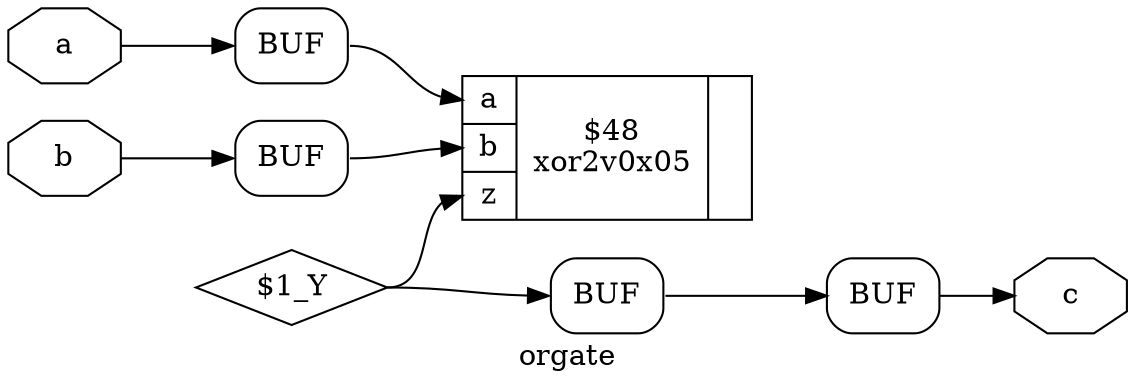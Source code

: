 digraph "orgate" {
label="orgate";
rankdir="LR";
remincross=true;
n6 [ shape=octagon, label="c", color="black", fontcolor="black" ];
n7 [ shape=octagon, label="b", color="black", fontcolor="black" ];
n8 [ shape=octagon, label="a", color="black", fontcolor="black" ];
c10 [ shape=record, label="{{<p8> a|<p7> b|<p9> z}|$48\nxor2v0x05|{}}" ];
x0 [shape=box, style=rounded, label="BUF"];
x1 [shape=box, style=rounded, label="BUF"];
x2 [shape=box, style=rounded, label="BUF"];
x3 [shape=box, style=rounded, label="BUF"];
x1:e:e -> c10:p8:w [color="black", label=""];
x2:e:e -> c10:p7:w [color="black", label=""];
n4 [ shape=diamond, label="$1_Y" ];
n4:e -> c10:p9:w [color="black", label=""];
n4:e -> x3:w:w [color="black", label=""];
x3:e:e -> x0:w:w [color="black", label=""];
x0:e:e -> n6:w [color="black", label=""];
n7:e -> x2:w:w [color="black", label=""];
n8:e -> x1:w:w [color="black", label=""];
}
